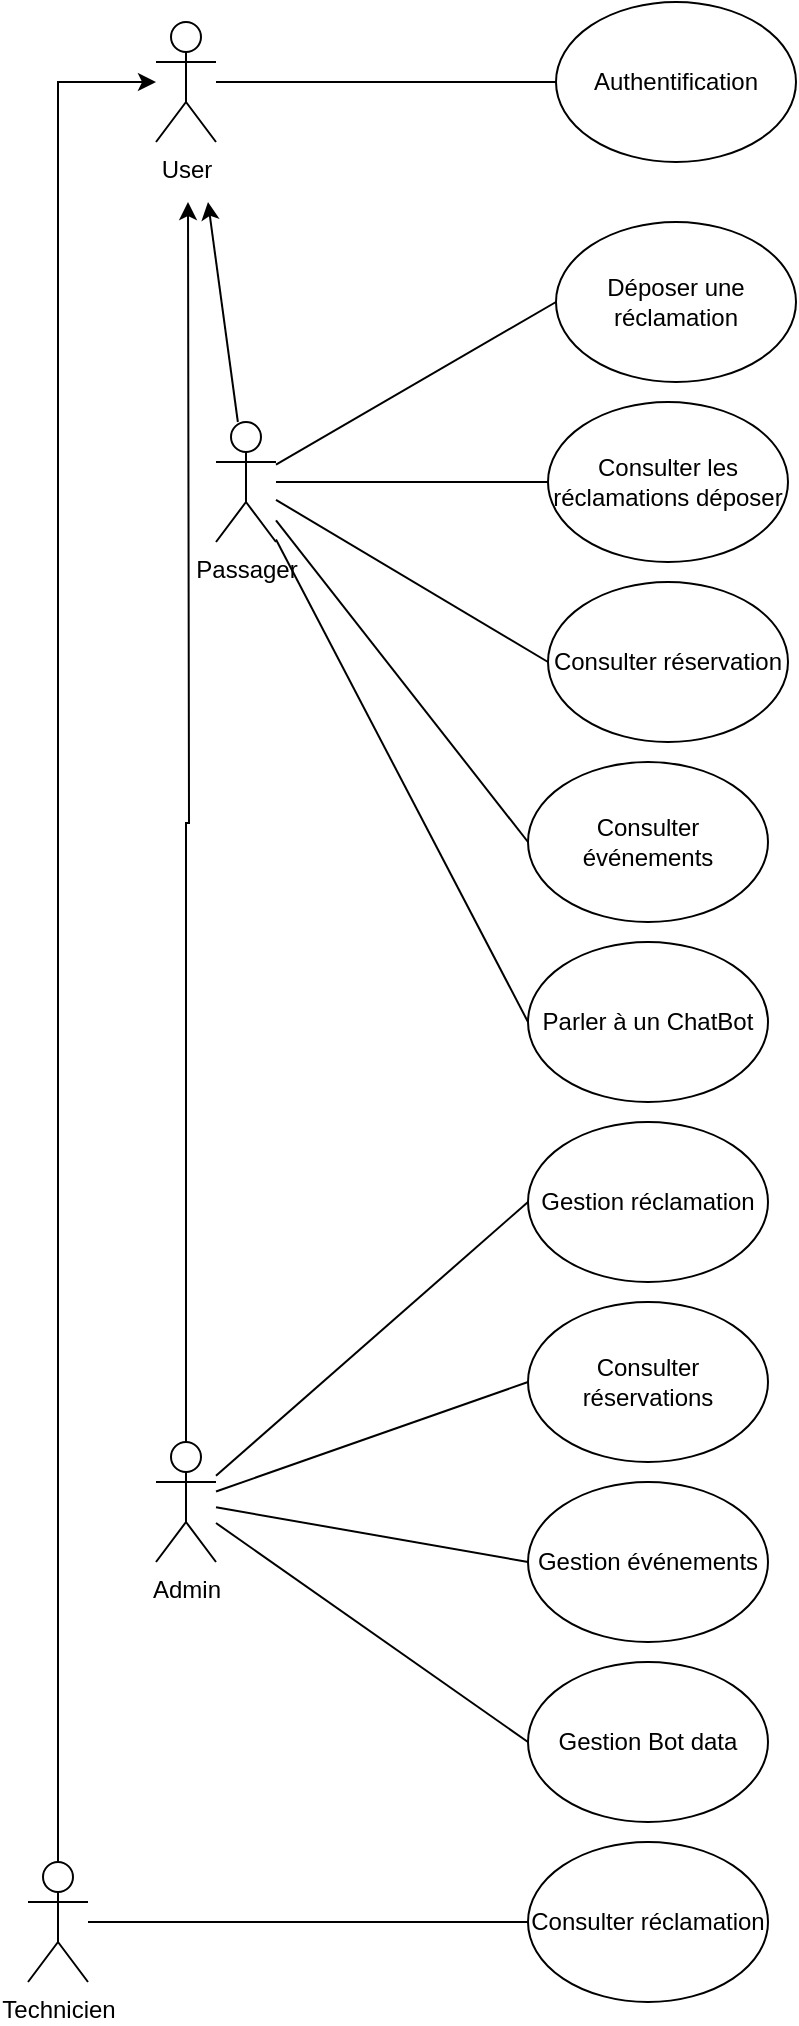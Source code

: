 <mxfile version="24.4.4" type="github">
  <diagram name="Page-1" id="Uu6ZsSWFMy24xjdaRiNA">
    <mxGraphModel dx="1262" dy="556" grid="1" gridSize="10" guides="1" tooltips="1" connect="1" arrows="1" fold="1" page="1" pageScale="1" pageWidth="827" pageHeight="1169" math="0" shadow="0">
      <root>
        <mxCell id="0" />
        <mxCell id="1" parent="0" />
        <mxCell id="Y2WGpYcf-ZnrdgwuWf2p-17" value="" style="rounded=0;orthogonalLoop=1;jettySize=auto;html=1;startArrow=classic;startFill=1;endArrow=none;endFill=0;" edge="1" parent="1" target="Y2WGpYcf-ZnrdgwuWf2p-16">
          <mxGeometry relative="1" as="geometry">
            <mxPoint x="120" y="100" as="sourcePoint" />
          </mxGeometry>
        </mxCell>
        <mxCell id="Y2WGpYcf-ZnrdgwuWf2p-20" value="" style="edgeStyle=orthogonalEdgeStyle;rounded=0;orthogonalLoop=1;jettySize=auto;html=1;endArrow=none;endFill=0;startArrow=classic;startFill=1;" edge="1" parent="1" target="Y2WGpYcf-ZnrdgwuWf2p-18">
          <mxGeometry relative="1" as="geometry">
            <mxPoint x="110" y="100" as="sourcePoint" />
          </mxGeometry>
        </mxCell>
        <mxCell id="Y2WGpYcf-ZnrdgwuWf2p-22" value="" style="edgeStyle=orthogonalEdgeStyle;rounded=0;orthogonalLoop=1;jettySize=auto;html=1;endArrow=none;endFill=0;startArrow=classic;startFill=1;" edge="1" parent="1" source="Y2WGpYcf-ZnrdgwuWf2p-1" target="Y2WGpYcf-ZnrdgwuWf2p-21">
          <mxGeometry relative="1" as="geometry" />
        </mxCell>
        <mxCell id="Y2WGpYcf-ZnrdgwuWf2p-1" value="User" style="shape=umlActor;verticalLabelPosition=bottom;verticalAlign=top;html=1;outlineConnect=0;" vertex="1" parent="1">
          <mxGeometry x="94" y="10" width="30" height="60" as="geometry" />
        </mxCell>
        <mxCell id="Y2WGpYcf-ZnrdgwuWf2p-12" style="rounded=0;orthogonalLoop=1;jettySize=auto;html=1;strokeColor=default;endArrow=none;endFill=0;" edge="1" parent="1" source="Y2WGpYcf-ZnrdgwuWf2p-2" target="Y2WGpYcf-ZnrdgwuWf2p-1">
          <mxGeometry relative="1" as="geometry" />
        </mxCell>
        <mxCell id="Y2WGpYcf-ZnrdgwuWf2p-2" value="Authentification" style="ellipse;whiteSpace=wrap;html=1;" vertex="1" parent="1">
          <mxGeometry x="294" width="120" height="80" as="geometry" />
        </mxCell>
        <mxCell id="Y2WGpYcf-ZnrdgwuWf2p-3" value="Consulter réservation" style="ellipse;whiteSpace=wrap;html=1;" vertex="1" parent="1">
          <mxGeometry x="290" y="290" width="120" height="80" as="geometry" />
        </mxCell>
        <mxCell id="Y2WGpYcf-ZnrdgwuWf2p-4" value="Consulter les réclamations déposer" style="ellipse;whiteSpace=wrap;html=1;" vertex="1" parent="1">
          <mxGeometry x="290" y="200" width="120" height="80" as="geometry" />
        </mxCell>
        <mxCell id="Y2WGpYcf-ZnrdgwuWf2p-5" value="Déposer une réclamation" style="ellipse;whiteSpace=wrap;html=1;" vertex="1" parent="1">
          <mxGeometry x="294" y="110" width="120" height="80" as="geometry" />
        </mxCell>
        <mxCell id="Y2WGpYcf-ZnrdgwuWf2p-38" style="rounded=0;orthogonalLoop=1;jettySize=auto;html=1;entryX=0;entryY=0.5;entryDx=0;entryDy=0;endArrow=none;endFill=0;" edge="1" parent="1" source="Y2WGpYcf-ZnrdgwuWf2p-16" target="Y2WGpYcf-ZnrdgwuWf2p-5">
          <mxGeometry relative="1" as="geometry" />
        </mxCell>
        <mxCell id="Y2WGpYcf-ZnrdgwuWf2p-39" style="rounded=0;orthogonalLoop=1;jettySize=auto;html=1;entryX=0;entryY=0.5;entryDx=0;entryDy=0;endArrow=none;endFill=0;" edge="1" parent="1" source="Y2WGpYcf-ZnrdgwuWf2p-16" target="Y2WGpYcf-ZnrdgwuWf2p-4">
          <mxGeometry relative="1" as="geometry" />
        </mxCell>
        <mxCell id="Y2WGpYcf-ZnrdgwuWf2p-40" style="rounded=0;orthogonalLoop=1;jettySize=auto;html=1;entryX=0;entryY=0.5;entryDx=0;entryDy=0;endArrow=none;endFill=0;" edge="1" parent="1" source="Y2WGpYcf-ZnrdgwuWf2p-16" target="Y2WGpYcf-ZnrdgwuWf2p-3">
          <mxGeometry relative="1" as="geometry" />
        </mxCell>
        <mxCell id="Y2WGpYcf-ZnrdgwuWf2p-41" style="rounded=0;orthogonalLoop=1;jettySize=auto;html=1;entryX=0;entryY=0.5;entryDx=0;entryDy=0;endArrow=none;endFill=0;" edge="1" parent="1" source="Y2WGpYcf-ZnrdgwuWf2p-16" target="Y2WGpYcf-ZnrdgwuWf2p-31">
          <mxGeometry relative="1" as="geometry" />
        </mxCell>
        <mxCell id="Y2WGpYcf-ZnrdgwuWf2p-44" style="rounded=0;orthogonalLoop=1;jettySize=auto;html=1;entryX=0;entryY=0.5;entryDx=0;entryDy=0;endArrow=none;endFill=0;" edge="1" parent="1" source="Y2WGpYcf-ZnrdgwuWf2p-16" target="Y2WGpYcf-ZnrdgwuWf2p-42">
          <mxGeometry relative="1" as="geometry" />
        </mxCell>
        <mxCell id="Y2WGpYcf-ZnrdgwuWf2p-16" value="Passager" style="shape=umlActor;verticalLabelPosition=bottom;verticalAlign=top;html=1;outlineConnect=0;" vertex="1" parent="1">
          <mxGeometry x="124" y="210" width="30" height="60" as="geometry" />
        </mxCell>
        <mxCell id="Y2WGpYcf-ZnrdgwuWf2p-50" style="rounded=0;orthogonalLoop=1;jettySize=auto;html=1;entryX=0;entryY=0.5;entryDx=0;entryDy=0;endArrow=none;endFill=0;" edge="1" parent="1" source="Y2WGpYcf-ZnrdgwuWf2p-18" target="Y2WGpYcf-ZnrdgwuWf2p-47">
          <mxGeometry relative="1" as="geometry" />
        </mxCell>
        <mxCell id="Y2WGpYcf-ZnrdgwuWf2p-51" style="rounded=0;orthogonalLoop=1;jettySize=auto;html=1;entryX=0;entryY=0.5;entryDx=0;entryDy=0;endArrow=none;endFill=0;" edge="1" parent="1" source="Y2WGpYcf-ZnrdgwuWf2p-18" target="Y2WGpYcf-ZnrdgwuWf2p-46">
          <mxGeometry relative="1" as="geometry" />
        </mxCell>
        <mxCell id="Y2WGpYcf-ZnrdgwuWf2p-52" style="rounded=0;orthogonalLoop=1;jettySize=auto;html=1;entryX=0;entryY=0.5;entryDx=0;entryDy=0;endArrow=none;endFill=0;" edge="1" parent="1" source="Y2WGpYcf-ZnrdgwuWf2p-18" target="Y2WGpYcf-ZnrdgwuWf2p-45">
          <mxGeometry relative="1" as="geometry" />
        </mxCell>
        <mxCell id="Y2WGpYcf-ZnrdgwuWf2p-53" style="rounded=0;orthogonalLoop=1;jettySize=auto;html=1;entryX=0;entryY=0.5;entryDx=0;entryDy=0;endArrow=none;endFill=0;" edge="1" parent="1" source="Y2WGpYcf-ZnrdgwuWf2p-18" target="Y2WGpYcf-ZnrdgwuWf2p-43">
          <mxGeometry relative="1" as="geometry" />
        </mxCell>
        <mxCell id="Y2WGpYcf-ZnrdgwuWf2p-18" value="Admin" style="shape=umlActor;verticalLabelPosition=bottom;verticalAlign=top;html=1;outlineConnect=0;" vertex="1" parent="1">
          <mxGeometry x="94" y="720" width="30" height="60" as="geometry" />
        </mxCell>
        <mxCell id="Y2WGpYcf-ZnrdgwuWf2p-49" style="rounded=0;orthogonalLoop=1;jettySize=auto;html=1;entryX=0;entryY=0.5;entryDx=0;entryDy=0;endArrow=none;endFill=0;" edge="1" parent="1" source="Y2WGpYcf-ZnrdgwuWf2p-21" target="Y2WGpYcf-ZnrdgwuWf2p-48">
          <mxGeometry relative="1" as="geometry" />
        </mxCell>
        <mxCell id="Y2WGpYcf-ZnrdgwuWf2p-21" value="Technicien" style="shape=umlActor;verticalLabelPosition=bottom;verticalAlign=top;html=1;outlineConnect=0;" vertex="1" parent="1">
          <mxGeometry x="30" y="930" width="30" height="60" as="geometry" />
        </mxCell>
        <mxCell id="Y2WGpYcf-ZnrdgwuWf2p-31" value="Consulter événements" style="ellipse;whiteSpace=wrap;html=1;" vertex="1" parent="1">
          <mxGeometry x="280" y="380" width="120" height="80" as="geometry" />
        </mxCell>
        <mxCell id="Y2WGpYcf-ZnrdgwuWf2p-42" value="Parler à un ChatBot" style="ellipse;whiteSpace=wrap;html=1;" vertex="1" parent="1">
          <mxGeometry x="280" y="470" width="120" height="80" as="geometry" />
        </mxCell>
        <mxCell id="Y2WGpYcf-ZnrdgwuWf2p-43" value="Gestion réclamation" style="ellipse;whiteSpace=wrap;html=1;" vertex="1" parent="1">
          <mxGeometry x="280" y="560" width="120" height="80" as="geometry" />
        </mxCell>
        <mxCell id="Y2WGpYcf-ZnrdgwuWf2p-45" value="Consulter réservations" style="ellipse;whiteSpace=wrap;html=1;" vertex="1" parent="1">
          <mxGeometry x="280" y="650" width="120" height="80" as="geometry" />
        </mxCell>
        <mxCell id="Y2WGpYcf-ZnrdgwuWf2p-46" value="Gestion événements" style="ellipse;whiteSpace=wrap;html=1;" vertex="1" parent="1">
          <mxGeometry x="280" y="740" width="120" height="80" as="geometry" />
        </mxCell>
        <mxCell id="Y2WGpYcf-ZnrdgwuWf2p-47" value="Gestion Bot data" style="ellipse;whiteSpace=wrap;html=1;" vertex="1" parent="1">
          <mxGeometry x="280" y="830" width="120" height="80" as="geometry" />
        </mxCell>
        <mxCell id="Y2WGpYcf-ZnrdgwuWf2p-48" value="Consulter réclamation" style="ellipse;whiteSpace=wrap;html=1;" vertex="1" parent="1">
          <mxGeometry x="280" y="920" width="120" height="80" as="geometry" />
        </mxCell>
      </root>
    </mxGraphModel>
  </diagram>
</mxfile>
